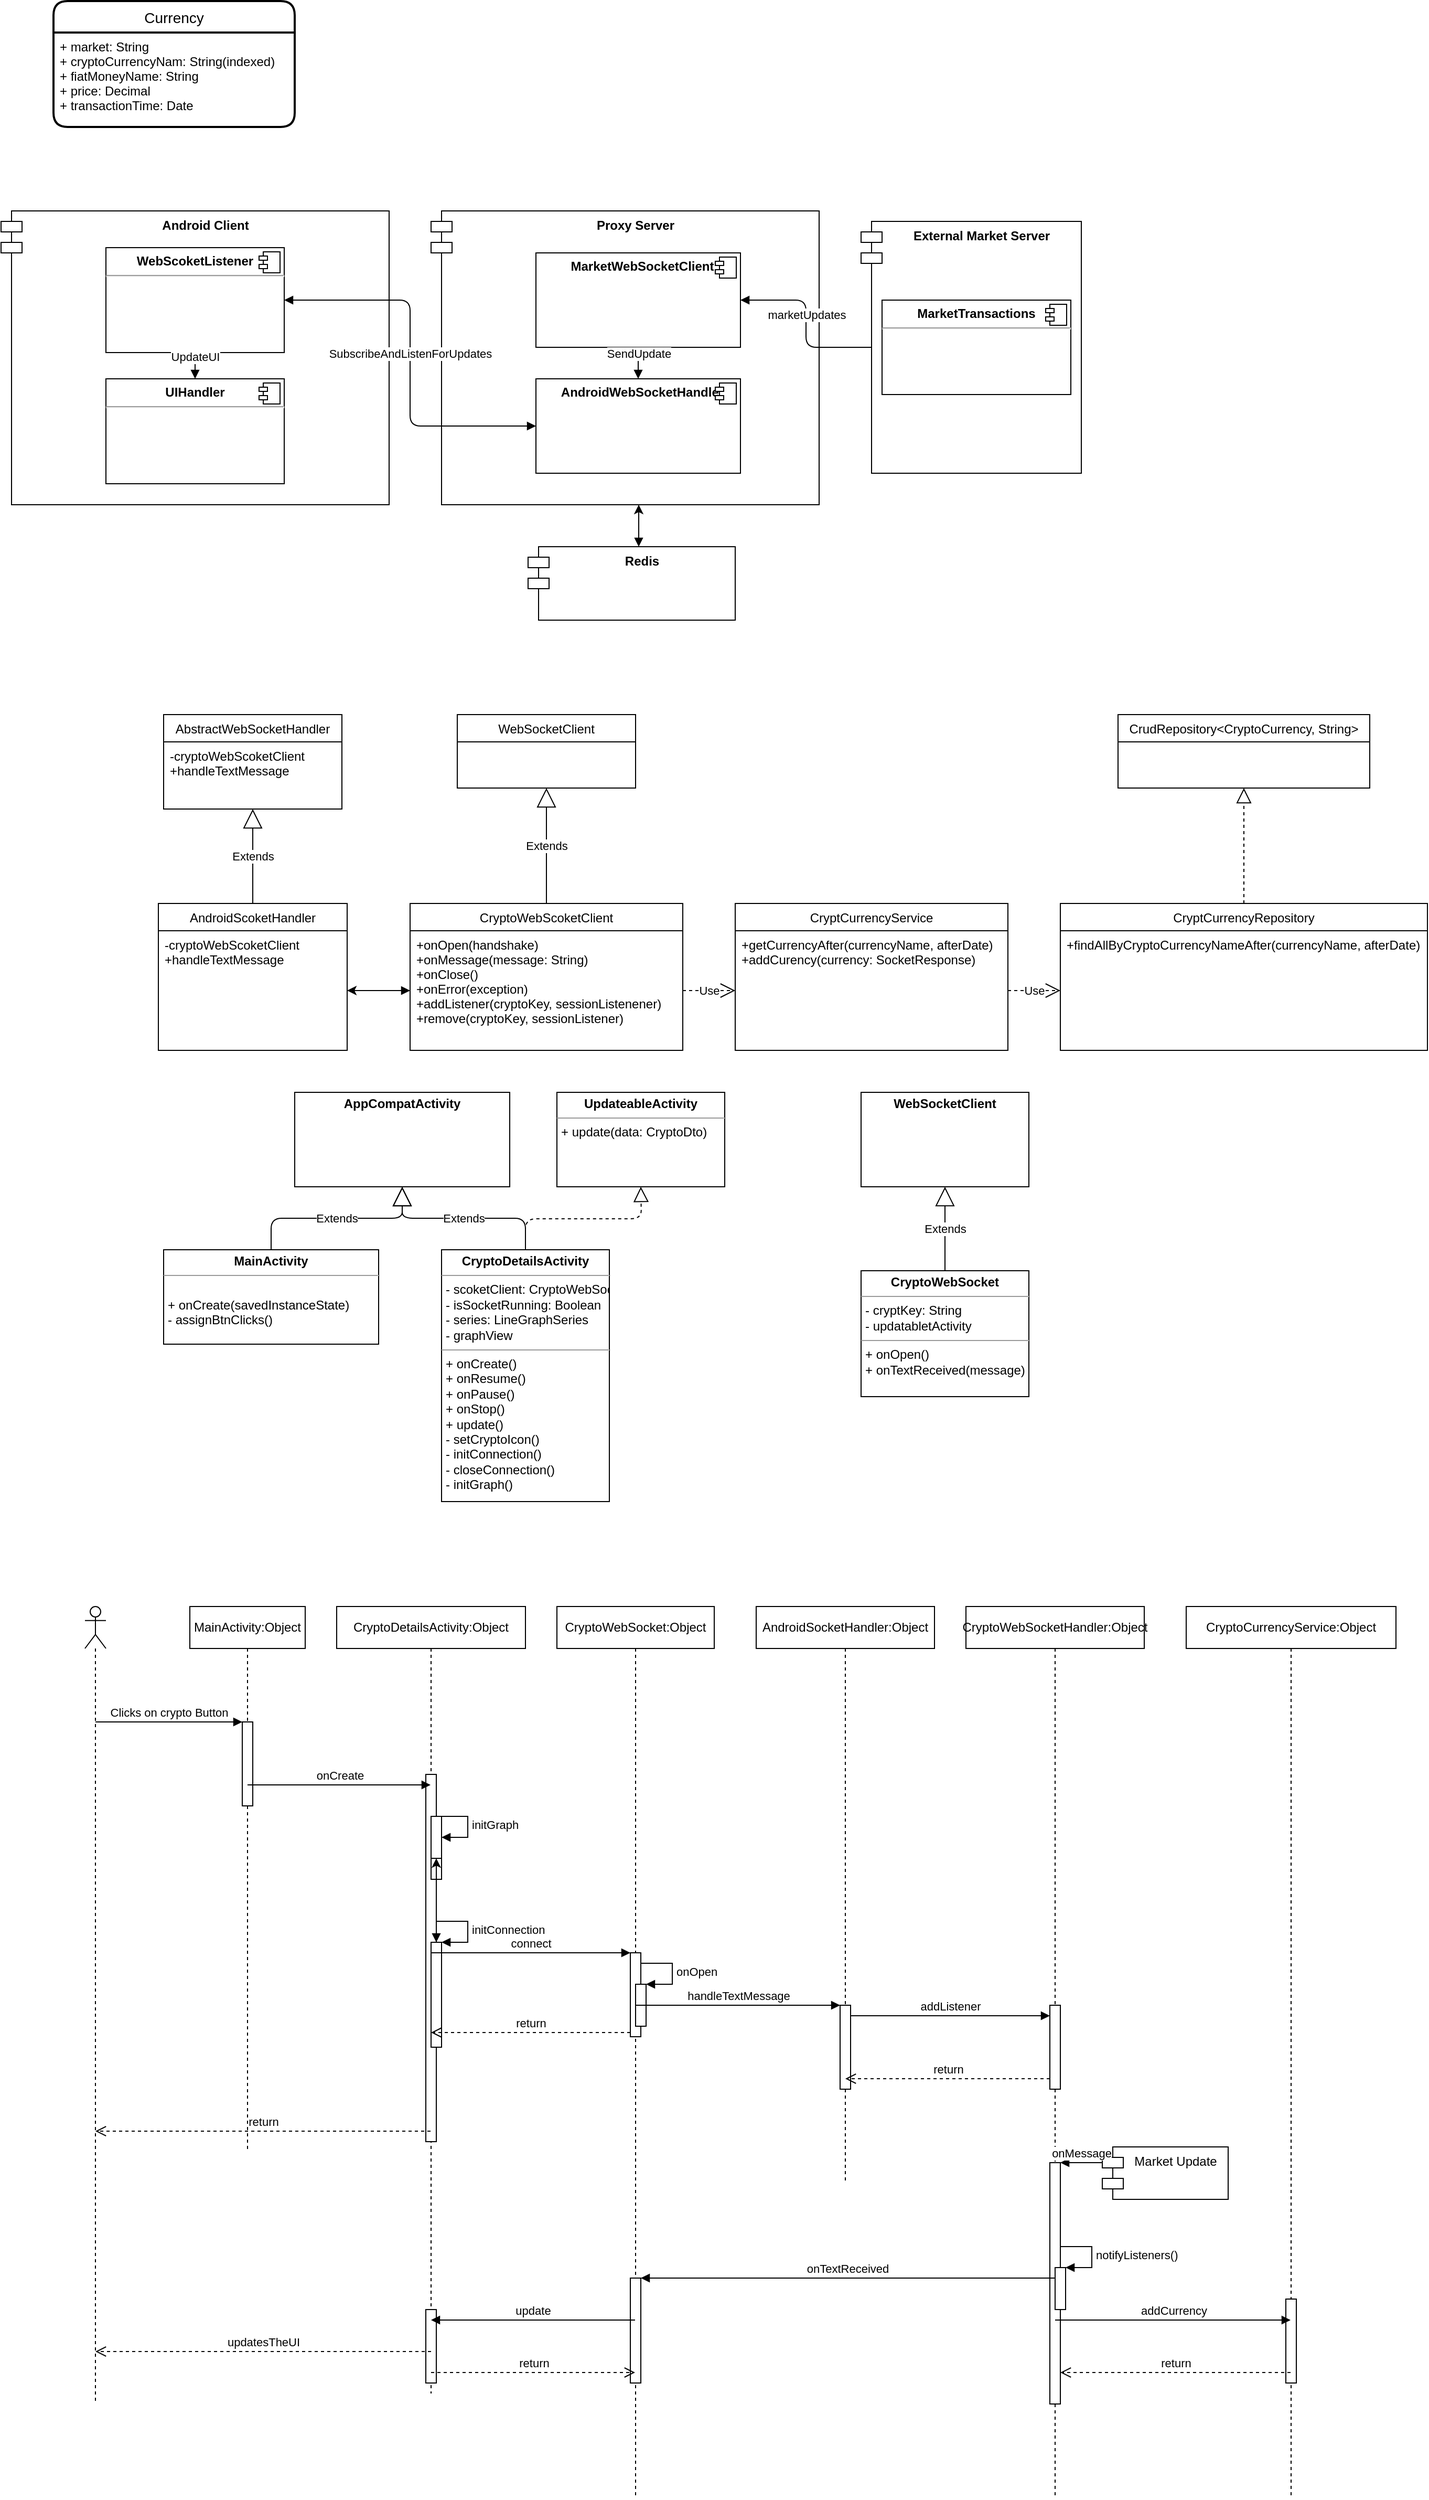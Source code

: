 <mxfile version="14.7.3" type="device"><diagram name="Page-1" id="6133507b-19e7-1e82-6fc7-422aa6c4b21f"><mxGraphModel dx="2896" dy="1134" grid="1" gridSize="10" guides="1" tooltips="1" connect="1" arrows="1" fold="1" page="1" pageScale="1" pageWidth="1100" pageHeight="850" background="#ffffff" math="0" shadow="0"><root><mxCell id="0"/><mxCell id="1" parent="0"/><mxCell id="9PEjkU5oWN6rD5nRbRcR-6" value="Currency" style="swimlane;childLayout=stackLayout;horizontal=1;startSize=30;horizontalStack=0;rounded=1;fontSize=14;fontStyle=0;strokeWidth=2;resizeParent=0;resizeLast=1;shadow=0;dashed=0;align=center;" parent="1" vertex="1"><mxGeometry x="80" y="50" width="230" height="120" as="geometry"/></mxCell><mxCell id="9PEjkU5oWN6rD5nRbRcR-7" value="+ market: String&#10;+ cryptoCurrencyNam: String(indexed)&#10;+ fiatMoneyName: String&#10;+ price: Decimal&#10;+ transactionTime: Date&#10;" style="align=left;strokeColor=none;fillColor=none;spacingLeft=4;fontSize=12;verticalAlign=top;resizable=0;rotatable=0;part=1;" parent="9PEjkU5oWN6rD5nRbRcR-6" vertex="1"><mxGeometry y="30" width="230" height="90" as="geometry"/></mxCell><mxCell id="2wKUM1KXtwyEPdWzvyKG-9" value="Android Client" style="shape=module;align=left;spacingLeft=20;align=center;verticalAlign=top;fontStyle=1" vertex="1" parent="1"><mxGeometry x="30" y="250" width="370" height="280" as="geometry"/></mxCell><mxCell id="2wKUM1KXtwyEPdWzvyKG-1" value="&lt;p style=&quot;margin: 0px ; margin-top: 6px ; text-align: center&quot;&gt;&lt;b&gt;WebScoketListener&lt;/b&gt;&lt;/p&gt;&lt;hr&gt;&lt;p style=&quot;margin: 0px ; margin-left: 8px&quot;&gt;&lt;br&gt;&lt;/p&gt;" style="align=left;overflow=fill;html=1;dropTarget=0;" vertex="1" parent="1"><mxGeometry x="130" y="285" width="170" height="100" as="geometry"/></mxCell><mxCell id="2wKUM1KXtwyEPdWzvyKG-2" value="" style="shape=component;jettyWidth=8;jettyHeight=4;" vertex="1" parent="2wKUM1KXtwyEPdWzvyKG-1"><mxGeometry x="1" width="20" height="20" relative="1" as="geometry"><mxPoint x="-24" y="4" as="offset"/></mxGeometry></mxCell><mxCell id="2wKUM1KXtwyEPdWzvyKG-10" value="&lt;p style=&quot;margin: 0px ; margin-top: 6px ; text-align: center&quot;&gt;&lt;b&gt;UIHandler&lt;/b&gt;&lt;/p&gt;&lt;hr&gt;&lt;p style=&quot;margin: 0px ; margin-left: 8px&quot;&gt;&lt;br&gt;&lt;/p&gt;" style="align=left;overflow=fill;html=1;dropTarget=0;" vertex="1" parent="1"><mxGeometry x="130" y="410" width="170" height="100" as="geometry"/></mxCell><mxCell id="2wKUM1KXtwyEPdWzvyKG-11" value="" style="shape=component;jettyWidth=8;jettyHeight=4;" vertex="1" parent="2wKUM1KXtwyEPdWzvyKG-10"><mxGeometry x="1" width="20" height="20" relative="1" as="geometry"><mxPoint x="-24" y="4" as="offset"/></mxGeometry></mxCell><mxCell id="2wKUM1KXtwyEPdWzvyKG-12" value="Proxy Server" style="shape=module;align=left;spacingLeft=20;align=center;verticalAlign=top;fontStyle=1" vertex="1" parent="1"><mxGeometry x="440" y="250" width="370" height="280" as="geometry"/></mxCell><mxCell id="2wKUM1KXtwyEPdWzvyKG-13" value="External Market Server" style="shape=module;align=left;spacingLeft=20;align=center;verticalAlign=top;fontStyle=1" vertex="1" parent="1"><mxGeometry x="850" y="260" width="210" height="240" as="geometry"/></mxCell><mxCell id="2wKUM1KXtwyEPdWzvyKG-3" value="&lt;p style=&quot;margin: 0px ; margin-top: 6px ; text-align: center&quot;&gt;&lt;/p&gt;&lt;p style=&quot;text-align: center ; margin: 0px 0px 0px 8px&quot;&gt;&lt;b&gt;MarketWebSocketClient&lt;/b&gt;&lt;/p&gt;&lt;p style=&quot;margin: 0px ; margin-left: 8px&quot;&gt;&lt;br&gt;&lt;/p&gt;" style="align=left;overflow=fill;html=1;dropTarget=0;" vertex="1" parent="1"><mxGeometry x="540" y="290" width="195" height="90" as="geometry"/></mxCell><mxCell id="2wKUM1KXtwyEPdWzvyKG-4" value="" style="shape=component;jettyWidth=8;jettyHeight=4;" vertex="1" parent="2wKUM1KXtwyEPdWzvyKG-3"><mxGeometry x="1" width="20" height="20" relative="1" as="geometry"><mxPoint x="-24" y="4" as="offset"/></mxGeometry></mxCell><mxCell id="2wKUM1KXtwyEPdWzvyKG-14" value="&lt;p style=&quot;margin: 0px ; margin-top: 6px ; text-align: center&quot;&gt;&lt;/p&gt;&lt;p style=&quot;text-align: center ; margin: 0px 0px 0px 8px&quot;&gt;&lt;b&gt;AndroidWebSocketHandler&lt;/b&gt;&lt;/p&gt;" style="align=left;overflow=fill;html=1;dropTarget=0;" vertex="1" parent="1"><mxGeometry x="540" y="410" width="195" height="90" as="geometry"/></mxCell><mxCell id="2wKUM1KXtwyEPdWzvyKG-15" value="" style="shape=component;jettyWidth=8;jettyHeight=4;" vertex="1" parent="2wKUM1KXtwyEPdWzvyKG-14"><mxGeometry x="1" width="20" height="20" relative="1" as="geometry"><mxPoint x="-24" y="4" as="offset"/></mxGeometry></mxCell><mxCell id="2wKUM1KXtwyEPdWzvyKG-16" value="&lt;p style=&quot;margin: 0px ; margin-top: 6px ; text-align: center&quot;&gt;&lt;b&gt;MarketTransactions&lt;/b&gt;&lt;/p&gt;&lt;hr&gt;&lt;p style=&quot;margin: 0px ; margin-left: 8px&quot;&gt;&lt;br&gt;&lt;br&gt;&lt;/p&gt;" style="align=left;overflow=fill;html=1;dropTarget=0;" vertex="1" parent="1"><mxGeometry x="870" y="335" width="180" height="90" as="geometry"/></mxCell><mxCell id="2wKUM1KXtwyEPdWzvyKG-17" value="" style="shape=component;jettyWidth=8;jettyHeight=4;" vertex="1" parent="2wKUM1KXtwyEPdWzvyKG-16"><mxGeometry x="1" width="20" height="20" relative="1" as="geometry"><mxPoint x="-24" y="4" as="offset"/></mxGeometry></mxCell><mxCell id="2wKUM1KXtwyEPdWzvyKG-18" value="marketUpdates" style="html=1;verticalAlign=bottom;endArrow=block;exitX=0;exitY=0.5;exitDx=10;exitDy=0;exitPerimeter=0;entryX=1;entryY=0.5;entryDx=0;entryDy=0;edgeStyle=elbowEdgeStyle;" edge="1" parent="1" source="2wKUM1KXtwyEPdWzvyKG-13" target="2wKUM1KXtwyEPdWzvyKG-3"><mxGeometry width="80" relative="1" as="geometry"><mxPoint x="840" y="420" as="sourcePoint"/><mxPoint x="920" y="420" as="targetPoint"/></mxGeometry></mxCell><mxCell id="2wKUM1KXtwyEPdWzvyKG-19" value="SubscribeAndListenForUpdates" style="html=1;verticalAlign=bottom;endArrow=block;entryX=0;entryY=0.5;entryDx=0;entryDy=0;exitX=1;exitY=0.5;exitDx=0;exitDy=0;edgeStyle=elbowEdgeStyle;startArrow=block;startFill=1;" edge="1" parent="1" source="2wKUM1KXtwyEPdWzvyKG-1" target="2wKUM1KXtwyEPdWzvyKG-14"><mxGeometry width="80" relative="1" as="geometry"><mxPoint x="340" y="360" as="sourcePoint"/><mxPoint x="420" y="360" as="targetPoint"/></mxGeometry></mxCell><mxCell id="2wKUM1KXtwyEPdWzvyKG-20" value="SendUpdate" style="html=1;verticalAlign=bottom;endArrow=block;exitX=0.5;exitY=1;exitDx=0;exitDy=0;entryX=0.5;entryY=0;entryDx=0;entryDy=0;" edge="1" parent="1" source="2wKUM1KXtwyEPdWzvyKG-3" target="2wKUM1KXtwyEPdWzvyKG-14"><mxGeometry width="80" relative="1" as="geometry"><mxPoint x="710" y="380" as="sourcePoint"/><mxPoint x="790" y="380" as="targetPoint"/></mxGeometry></mxCell><mxCell id="2wKUM1KXtwyEPdWzvyKG-21" value="UpdateUI" style="html=1;verticalAlign=bottom;endArrow=block;exitX=0.5;exitY=1;exitDx=0;exitDy=0;entryX=0.5;entryY=0;entryDx=0;entryDy=0;" edge="1" parent="1" source="2wKUM1KXtwyEPdWzvyKG-1" target="2wKUM1KXtwyEPdWzvyKG-10"><mxGeometry width="80" relative="1" as="geometry"><mxPoint x="647.5" y="390" as="sourcePoint"/><mxPoint x="647.5" y="420" as="targetPoint"/></mxGeometry></mxCell><mxCell id="2wKUM1KXtwyEPdWzvyKG-22" value="AndroidScoketHandler" style="swimlane;fontStyle=0;childLayout=stackLayout;horizontal=1;startSize=26;fillColor=none;horizontalStack=0;resizeParent=1;resizeParentMax=0;resizeLast=0;collapsible=1;marginBottom=0;" vertex="1" parent="1"><mxGeometry x="180" y="910" width="180" height="140" as="geometry"/></mxCell><mxCell id="2wKUM1KXtwyEPdWzvyKG-23" value="-cryptoWebScoketClient&#10;+handleTextMessage" style="text;strokeColor=none;fillColor=none;align=left;verticalAlign=top;spacingLeft=4;spacingRight=4;overflow=hidden;rotatable=0;points=[[0,0.5],[1,0.5]];portConstraint=eastwest;" vertex="1" parent="2wKUM1KXtwyEPdWzvyKG-22"><mxGeometry y="26" width="180" height="114" as="geometry"/></mxCell><mxCell id="2wKUM1KXtwyEPdWzvyKG-26" value="CryptoWebScoketClient" style="swimlane;fontStyle=0;childLayout=stackLayout;horizontal=1;startSize=26;fillColor=none;horizontalStack=0;resizeParent=1;resizeParentMax=0;resizeLast=0;collapsible=1;marginBottom=0;" vertex="1" parent="1"><mxGeometry x="420" y="910" width="260" height="140" as="geometry"/></mxCell><mxCell id="2wKUM1KXtwyEPdWzvyKG-27" value="+onOpen(handshake)&#10;+onMessage(message: String)&#10;+onClose()&#10;+onError(exception)&#10;+addListener(cryptoKey, sessionListenener)&#10;+remove(cryptoKey, sessionListener)" style="text;strokeColor=none;fillColor=none;align=left;verticalAlign=top;spacingLeft=4;spacingRight=4;overflow=hidden;rotatable=0;points=[[0,0.5],[1,0.5]];portConstraint=eastwest;" vertex="1" parent="2wKUM1KXtwyEPdWzvyKG-26"><mxGeometry y="26" width="260" height="114" as="geometry"/></mxCell><mxCell id="2wKUM1KXtwyEPdWzvyKG-28" style="edgeStyle=elbowEdgeStyle;rounded=0;orthogonalLoop=1;jettySize=auto;html=1;startArrow=block;startFill=1;" edge="1" parent="1" source="2wKUM1KXtwyEPdWzvyKG-27" target="2wKUM1KXtwyEPdWzvyKG-23"><mxGeometry relative="1" as="geometry"/></mxCell><mxCell id="2wKUM1KXtwyEPdWzvyKG-29" value="AbstractWebSocketHandler" style="swimlane;fontStyle=0;childLayout=stackLayout;horizontal=1;startSize=26;fillColor=none;horizontalStack=0;resizeParent=1;resizeParentMax=0;resizeLast=0;collapsible=1;marginBottom=0;" vertex="1" parent="1"><mxGeometry x="185" y="730" width="170" height="90" as="geometry"/></mxCell><mxCell id="2wKUM1KXtwyEPdWzvyKG-30" value="-cryptoWebScoketClient&#10;+handleTextMessage" style="text;strokeColor=none;fillColor=none;align=left;verticalAlign=top;spacingLeft=4;spacingRight=4;overflow=hidden;rotatable=0;points=[[0,0.5],[1,0.5]];portConstraint=eastwest;" vertex="1" parent="2wKUM1KXtwyEPdWzvyKG-29"><mxGeometry y="26" width="170" height="64" as="geometry"/></mxCell><mxCell id="2wKUM1KXtwyEPdWzvyKG-31" value="Extends" style="endArrow=block;endSize=16;endFill=0;html=1;exitX=0.5;exitY=0;exitDx=0;exitDy=0;" edge="1" parent="1" source="2wKUM1KXtwyEPdWzvyKG-22" target="2wKUM1KXtwyEPdWzvyKG-30"><mxGeometry width="160" relative="1" as="geometry"><mxPoint x="500" y="820" as="sourcePoint"/><mxPoint x="660" y="820" as="targetPoint"/></mxGeometry></mxCell><mxCell id="2wKUM1KXtwyEPdWzvyKG-32" value="WebSocketClient" style="swimlane;fontStyle=0;childLayout=stackLayout;horizontal=1;startSize=26;fillColor=none;horizontalStack=0;resizeParent=1;resizeParentMax=0;resizeLast=0;collapsible=1;marginBottom=0;" vertex="1" parent="1"><mxGeometry x="465" y="730" width="170" height="70" as="geometry"/></mxCell><mxCell id="2wKUM1KXtwyEPdWzvyKG-34" value="Extends" style="endArrow=block;endSize=16;endFill=0;html=1;exitX=0.5;exitY=0;exitDx=0;exitDy=0;entryX=0.5;entryY=1;entryDx=0;entryDy=0;" edge="1" parent="1" source="2wKUM1KXtwyEPdWzvyKG-26" target="2wKUM1KXtwyEPdWzvyKG-32"><mxGeometry width="160" relative="1" as="geometry"><mxPoint x="730" y="890" as="sourcePoint"/><mxPoint x="890" y="890" as="targetPoint"/></mxGeometry></mxCell><mxCell id="2wKUM1KXtwyEPdWzvyKG-35" value="Use" style="endArrow=open;endSize=12;dashed=1;html=1;exitX=1;exitY=0.5;exitDx=0;exitDy=0;entryX=0;entryY=0.5;entryDx=0;entryDy=0;" edge="1" parent="1" source="2wKUM1KXtwyEPdWzvyKG-27" target="2wKUM1KXtwyEPdWzvyKG-38"><mxGeometry width="160" relative="1" as="geometry"><mxPoint x="730" y="960" as="sourcePoint"/><mxPoint x="800" y="993" as="targetPoint"/></mxGeometry></mxCell><mxCell id="2wKUM1KXtwyEPdWzvyKG-37" value="CryptCurrencyService" style="swimlane;fontStyle=0;childLayout=stackLayout;horizontal=1;startSize=26;fillColor=none;horizontalStack=0;resizeParent=1;resizeParentMax=0;resizeLast=0;collapsible=1;marginBottom=0;" vertex="1" parent="1"><mxGeometry x="730" y="910" width="260" height="140" as="geometry"/></mxCell><mxCell id="2wKUM1KXtwyEPdWzvyKG-38" value="+getCurrencyAfter(currencyName, afterDate)&#10;+addCurency(currency: SocketResponse)" style="text;strokeColor=none;fillColor=none;align=left;verticalAlign=top;spacingLeft=4;spacingRight=4;overflow=hidden;rotatable=0;points=[[0,0.5],[1,0.5]];portConstraint=eastwest;" vertex="1" parent="2wKUM1KXtwyEPdWzvyKG-37"><mxGeometry y="26" width="260" height="114" as="geometry"/></mxCell><mxCell id="2wKUM1KXtwyEPdWzvyKG-41" value="CrudRepository&lt;CryptoCurrency, String&gt;" style="swimlane;fontStyle=0;childLayout=stackLayout;horizontal=1;startSize=26;fillColor=none;horizontalStack=0;resizeParent=1;resizeParentMax=0;resizeLast=0;collapsible=1;marginBottom=0;" vertex="1" parent="1"><mxGeometry x="1095" y="730" width="240" height="70" as="geometry"/></mxCell><mxCell id="2wKUM1KXtwyEPdWzvyKG-42" value="CryptCurrencyRepository" style="swimlane;fontStyle=0;childLayout=stackLayout;horizontal=1;startSize=26;fillColor=none;horizontalStack=0;resizeParent=1;resizeParentMax=0;resizeLast=0;collapsible=1;marginBottom=0;" vertex="1" parent="1"><mxGeometry x="1040" y="910" width="350" height="140" as="geometry"/></mxCell><mxCell id="2wKUM1KXtwyEPdWzvyKG-43" value="+findAllByCryptoCurrencyNameAfter(currencyName, afterDate)&#10;" style="text;strokeColor=none;fillColor=none;align=left;verticalAlign=top;spacingLeft=4;spacingRight=4;overflow=hidden;rotatable=0;points=[[0,0.5],[1,0.5]];portConstraint=eastwest;" vertex="1" parent="2wKUM1KXtwyEPdWzvyKG-42"><mxGeometry y="26" width="350" height="114" as="geometry"/></mxCell><mxCell id="2wKUM1KXtwyEPdWzvyKG-44" value="Use" style="endArrow=open;endSize=12;dashed=1;html=1;exitX=1;exitY=0.5;exitDx=0;exitDy=0;" edge="1" parent="1" source="2wKUM1KXtwyEPdWzvyKG-38" target="2wKUM1KXtwyEPdWzvyKG-43"><mxGeometry width="160" relative="1" as="geometry"><mxPoint x="690" y="1003" as="sourcePoint"/><mxPoint x="740" y="1003" as="targetPoint"/></mxGeometry></mxCell><mxCell id="2wKUM1KXtwyEPdWzvyKG-46" value="" style="edgeStyle=elbowEdgeStyle;rounded=0;orthogonalLoop=1;jettySize=auto;html=1;startArrow=block;startFill=1;" edge="1" parent="1" source="2wKUM1KXtwyEPdWzvyKG-45"><mxGeometry relative="1" as="geometry"><mxPoint x="638" y="530" as="targetPoint"/></mxGeometry></mxCell><mxCell id="2wKUM1KXtwyEPdWzvyKG-45" value="Redis" style="shape=module;align=left;spacingLeft=20;align=center;verticalAlign=top;fontStyle=1" vertex="1" parent="1"><mxGeometry x="532.5" y="570" width="197.5" height="70" as="geometry"/></mxCell><mxCell id="2wKUM1KXtwyEPdWzvyKG-48" value="" style="endArrow=block;dashed=1;endFill=0;endSize=12;html=1;exitX=0.5;exitY=0;exitDx=0;exitDy=0;entryX=0.5;entryY=1;entryDx=0;entryDy=0;" edge="1" parent="1" source="2wKUM1KXtwyEPdWzvyKG-42" target="2wKUM1KXtwyEPdWzvyKG-41"><mxGeometry width="160" relative="1" as="geometry"><mxPoint x="1410" y="860" as="sourcePoint"/><mxPoint x="1570" y="860" as="targetPoint"/></mxGeometry></mxCell><mxCell id="2wKUM1KXtwyEPdWzvyKG-50" value="&lt;p style=&quot;margin: 0px ; margin-top: 4px ; text-align: center&quot;&gt;&lt;b&gt;MainActivity&lt;/b&gt;&lt;/p&gt;&lt;hr size=&quot;1&quot;&gt;&lt;p style=&quot;margin: 0px ; margin-left: 4px&quot;&gt;&lt;br&gt;&lt;/p&gt;&lt;p style=&quot;margin: 0px ; margin-left: 4px&quot;&gt;+ onCreate(savedInstanceState)&lt;/p&gt;&lt;p style=&quot;margin: 0px ; margin-left: 4px&quot;&gt;- assignBtnClicks()&lt;/p&gt;" style="verticalAlign=top;align=left;overflow=fill;fontSize=12;fontFamily=Helvetica;html=1;" vertex="1" parent="1"><mxGeometry x="185" y="1240" width="205" height="90" as="geometry"/></mxCell><mxCell id="2wKUM1KXtwyEPdWzvyKG-52" value="&lt;p style=&quot;margin: 0px ; margin-top: 4px ; text-align: center&quot;&gt;&lt;b&gt;CryptoDetailsActivity&lt;/b&gt;&lt;/p&gt;&lt;hr size=&quot;1&quot;&gt;&lt;p style=&quot;margin: 0px ; margin-left: 4px&quot;&gt;- scoketClient: CryptoWebSocket&lt;/p&gt;&lt;p style=&quot;margin: 0px ; margin-left: 4px&quot;&gt;- isSocketRunning: Boolean&lt;/p&gt;&lt;p style=&quot;margin: 0px ; margin-left: 4px&quot;&gt;- series: LineGraphSeries&lt;/p&gt;&lt;p style=&quot;margin: 0px ; margin-left: 4px&quot;&gt;- graphView&lt;/p&gt;&lt;hr size=&quot;1&quot;&gt;&lt;p style=&quot;margin: 0px ; margin-left: 4px&quot;&gt;+ onCreate()&lt;/p&gt;&lt;p style=&quot;margin: 0px ; margin-left: 4px&quot;&gt;+ onResume()&lt;/p&gt;&lt;p style=&quot;margin: 0px ; margin-left: 4px&quot;&gt;+ onPause()&lt;/p&gt;&lt;p style=&quot;margin: 0px ; margin-left: 4px&quot;&gt;+ onStop()&lt;/p&gt;&lt;p style=&quot;margin: 0px ; margin-left: 4px&quot;&gt;+ update()&lt;/p&gt;&lt;p style=&quot;margin: 0px ; margin-left: 4px&quot;&gt;- setCryptoIcon()&lt;/p&gt;&lt;p style=&quot;margin: 0px ; margin-left: 4px&quot;&gt;- initConnection()&lt;/p&gt;&lt;p style=&quot;margin: 0px ; margin-left: 4px&quot;&gt;- closeConnection()&lt;/p&gt;&lt;p style=&quot;margin: 0px ; margin-left: 4px&quot;&gt;- initGraph()&lt;/p&gt;" style="verticalAlign=top;align=left;overflow=fill;fontSize=12;fontFamily=Helvetica;html=1;" vertex="1" parent="1"><mxGeometry x="450" y="1240" width="160" height="240" as="geometry"/></mxCell><mxCell id="2wKUM1KXtwyEPdWzvyKG-53" value="&lt;p style=&quot;margin: 0px ; margin-top: 4px ; text-align: center&quot;&gt;&lt;b&gt;AppCompatActivity&lt;/b&gt;&lt;/p&gt;" style="verticalAlign=top;align=left;overflow=fill;fontSize=12;fontFamily=Helvetica;html=1;" vertex="1" parent="1"><mxGeometry x="310" y="1090" width="205" height="90" as="geometry"/></mxCell><mxCell id="2wKUM1KXtwyEPdWzvyKG-54" value="Extends" style="endArrow=block;endSize=16;endFill=0;html=1;exitX=0.5;exitY=0;exitDx=0;exitDy=0;entryX=0.5;entryY=1;entryDx=0;entryDy=0;edgeStyle=orthogonalEdgeStyle;" edge="1" parent="1" source="2wKUM1KXtwyEPdWzvyKG-50" target="2wKUM1KXtwyEPdWzvyKG-53"><mxGeometry width="160" relative="1" as="geometry"><mxPoint x="230" y="1200" as="sourcePoint"/><mxPoint x="390" y="1200" as="targetPoint"/></mxGeometry></mxCell><mxCell id="2wKUM1KXtwyEPdWzvyKG-55" value="Extends" style="endArrow=block;endSize=16;endFill=0;html=1;exitX=0.5;exitY=0;exitDx=0;exitDy=0;entryX=0.5;entryY=1;entryDx=0;entryDy=0;edgeStyle=orthogonalEdgeStyle;" edge="1" parent="1" source="2wKUM1KXtwyEPdWzvyKG-52" target="2wKUM1KXtwyEPdWzvyKG-53"><mxGeometry width="160" relative="1" as="geometry"><mxPoint x="297.5" y="1250.0" as="sourcePoint"/><mxPoint x="610" y="1200" as="targetPoint"/></mxGeometry></mxCell><mxCell id="2wKUM1KXtwyEPdWzvyKG-58" value="&lt;p style=&quot;margin: 0px ; margin-top: 4px ; text-align: center&quot;&gt;&lt;b&gt;UpdateableActivity&lt;/b&gt;&lt;/p&gt;&lt;hr size=&quot;1&quot;&gt;&lt;p style=&quot;margin: 0px ; margin-left: 4px&quot;&gt;&lt;/p&gt;&lt;p style=&quot;margin: 0px ; margin-left: 4px&quot;&gt;+ update(data: CryptoDto)&lt;/p&gt;" style="verticalAlign=top;align=left;overflow=fill;fontSize=12;fontFamily=Helvetica;html=1;" vertex="1" parent="1"><mxGeometry x="560" y="1090" width="160" height="90" as="geometry"/></mxCell><mxCell id="2wKUM1KXtwyEPdWzvyKG-59" value="" style="endArrow=block;dashed=1;endFill=0;endSize=12;html=1;exitX=0.5;exitY=0;exitDx=0;exitDy=0;edgeStyle=orthogonalEdgeStyle;" edge="1" parent="1" source="2wKUM1KXtwyEPdWzvyKG-52"><mxGeometry width="160" relative="1" as="geometry"><mxPoint x="660" y="1210" as="sourcePoint"/><mxPoint x="640" y="1180" as="targetPoint"/></mxGeometry></mxCell><mxCell id="2wKUM1KXtwyEPdWzvyKG-61" value="&lt;p style=&quot;margin: 0px ; margin-top: 4px ; text-align: center&quot;&gt;&lt;b&gt;CryptoWebSocket&lt;/b&gt;&lt;/p&gt;&lt;hr size=&quot;1&quot;&gt;&lt;p style=&quot;margin: 0px ; margin-left: 4px&quot;&gt;- cryptKey: String&lt;/p&gt;&lt;p style=&quot;margin: 0px ; margin-left: 4px&quot;&gt;- updatabletActivity&lt;/p&gt;&lt;hr size=&quot;1&quot;&gt;&lt;p style=&quot;margin: 0px ; margin-left: 4px&quot;&gt;+ onOpen()&lt;/p&gt;&lt;p style=&quot;margin: 0px ; margin-left: 4px&quot;&gt;+ onTextReceived(message)&lt;/p&gt;" style="verticalAlign=top;align=left;overflow=fill;fontSize=12;fontFamily=Helvetica;html=1;" vertex="1" parent="1"><mxGeometry x="850" y="1260" width="160" height="120" as="geometry"/></mxCell><mxCell id="2wKUM1KXtwyEPdWzvyKG-64" value="&lt;p style=&quot;margin: 0px ; margin-top: 4px ; text-align: center&quot;&gt;&lt;b&gt;WebSocketClient&lt;/b&gt;&lt;/p&gt;" style="verticalAlign=top;align=left;overflow=fill;fontSize=12;fontFamily=Helvetica;html=1;" vertex="1" parent="1"><mxGeometry x="850" y="1090" width="160" height="90" as="geometry"/></mxCell><mxCell id="2wKUM1KXtwyEPdWzvyKG-65" value="Extends" style="endArrow=block;endSize=16;endFill=0;html=1;exitX=0.5;exitY=0;exitDx=0;exitDy=0;entryX=0.5;entryY=1;entryDx=0;entryDy=0;" edge="1" parent="1" source="2wKUM1KXtwyEPdWzvyKG-61" target="2wKUM1KXtwyEPdWzvyKG-64"><mxGeometry width="160" relative="1" as="geometry"><mxPoint x="1030" y="1220" as="sourcePoint"/><mxPoint x="1190" y="1220" as="targetPoint"/></mxGeometry></mxCell><mxCell id="2wKUM1KXtwyEPdWzvyKG-66" value="" style="shape=umlLifeline;participant=umlActor;perimeter=lifelinePerimeter;whiteSpace=wrap;html=1;container=1;collapsible=0;recursiveResize=0;verticalAlign=top;spacingTop=36;outlineConnect=0;" vertex="1" parent="1"><mxGeometry x="110" y="1580" width="20" height="760" as="geometry"/></mxCell><mxCell id="2wKUM1KXtwyEPdWzvyKG-67" value="Market Update" style="shape=module;align=left;spacingLeft=20;align=center;verticalAlign=top;" vertex="1" parent="1"><mxGeometry x="1080" y="2095" width="120" height="50" as="geometry"/></mxCell><mxCell id="2wKUM1KXtwyEPdWzvyKG-68" value="MainActivity:Object" style="shape=umlLifeline;perimeter=lifelinePerimeter;whiteSpace=wrap;html=1;container=1;collapsible=0;recursiveResize=0;outlineConnect=0;" vertex="1" parent="1"><mxGeometry x="210" y="1580" width="110" height="520" as="geometry"/></mxCell><mxCell id="2wKUM1KXtwyEPdWzvyKG-71" value="" style="html=1;points=[];perimeter=orthogonalPerimeter;" vertex="1" parent="2wKUM1KXtwyEPdWzvyKG-68"><mxGeometry x="50" y="110" width="10" height="80" as="geometry"/></mxCell><mxCell id="2wKUM1KXtwyEPdWzvyKG-72" value="Clicks on crypto Button" style="html=1;verticalAlign=bottom;endArrow=block;entryX=0;entryY=0;" edge="1" target="2wKUM1KXtwyEPdWzvyKG-71" parent="1" source="2wKUM1KXtwyEPdWzvyKG-66"><mxGeometry relative="1" as="geometry"><mxPoint x="185" y="1690" as="sourcePoint"/></mxGeometry></mxCell><mxCell id="2wKUM1KXtwyEPdWzvyKG-74" value="CryptoDetailsActivity:Object" style="shape=umlLifeline;perimeter=lifelinePerimeter;whiteSpace=wrap;html=1;container=1;collapsible=0;recursiveResize=0;outlineConnect=0;" vertex="1" parent="1"><mxGeometry x="350" y="1580" width="180" height="750" as="geometry"/></mxCell><mxCell id="2wKUM1KXtwyEPdWzvyKG-75" value="" style="html=1;points=[];perimeter=orthogonalPerimeter;" vertex="1" parent="2wKUM1KXtwyEPdWzvyKG-74"><mxGeometry x="85" y="160" width="10" height="350" as="geometry"/></mxCell><mxCell id="2wKUM1KXtwyEPdWzvyKG-79" value="" style="html=1;points=[];perimeter=orthogonalPerimeter;" vertex="1" parent="2wKUM1KXtwyEPdWzvyKG-74"><mxGeometry x="90" y="220" width="10" height="40" as="geometry"/></mxCell><mxCell id="2wKUM1KXtwyEPdWzvyKG-80" value="initGraph" style="edgeStyle=orthogonalEdgeStyle;html=1;align=left;spacingLeft=2;endArrow=block;rounded=0;entryX=1;entryY=0;" edge="1" target="2wKUM1KXtwyEPdWzvyKG-79" parent="2wKUM1KXtwyEPdWzvyKG-74"><mxGeometry relative="1" as="geometry"><mxPoint x="95" y="200" as="sourcePoint"/><Array as="points"><mxPoint x="125" y="200"/></Array></mxGeometry></mxCell><mxCell id="2wKUM1KXtwyEPdWzvyKG-90" value="" style="edgeStyle=orthogonalEdgeStyle;rounded=0;orthogonalLoop=1;jettySize=auto;html=1;startArrow=block;startFill=1;" edge="1" parent="2wKUM1KXtwyEPdWzvyKG-74" source="2wKUM1KXtwyEPdWzvyKG-81" target="2wKUM1KXtwyEPdWzvyKG-89"><mxGeometry relative="1" as="geometry"/></mxCell><mxCell id="2wKUM1KXtwyEPdWzvyKG-81" value="" style="html=1;points=[];perimeter=orthogonalPerimeter;" vertex="1" parent="2wKUM1KXtwyEPdWzvyKG-74"><mxGeometry x="90" y="320" width="10" height="100" as="geometry"/></mxCell><mxCell id="2wKUM1KXtwyEPdWzvyKG-82" value="initConnection" style="edgeStyle=orthogonalEdgeStyle;html=1;align=left;spacingLeft=2;endArrow=block;rounded=0;entryX=1;entryY=0;" edge="1" target="2wKUM1KXtwyEPdWzvyKG-81" parent="2wKUM1KXtwyEPdWzvyKG-74"><mxGeometry relative="1" as="geometry"><mxPoint x="95" y="300" as="sourcePoint"/><Array as="points"><mxPoint x="125" y="300"/></Array></mxGeometry></mxCell><mxCell id="2wKUM1KXtwyEPdWzvyKG-89" value="" style="html=1;points=[];perimeter=orthogonalPerimeter;" vertex="1" parent="2wKUM1KXtwyEPdWzvyKG-74"><mxGeometry x="90" y="200" width="10" height="40" as="geometry"/></mxCell><mxCell id="2wKUM1KXtwyEPdWzvyKG-126" value="" style="html=1;points=[];perimeter=orthogonalPerimeter;" vertex="1" parent="2wKUM1KXtwyEPdWzvyKG-74"><mxGeometry x="85" y="670" width="10" height="70" as="geometry"/></mxCell><mxCell id="2wKUM1KXtwyEPdWzvyKG-129" value="updatesTheUI" style="html=1;verticalAlign=bottom;endArrow=open;dashed=1;endSize=8;" edge="1" parent="2wKUM1KXtwyEPdWzvyKG-74" target="2wKUM1KXtwyEPdWzvyKG-66"><mxGeometry relative="1" as="geometry"><mxPoint x="90" y="710" as="sourcePoint"/><mxPoint x="10" y="710" as="targetPoint"/></mxGeometry></mxCell><mxCell id="2wKUM1KXtwyEPdWzvyKG-76" value="onCreate" style="html=1;verticalAlign=bottom;endArrow=block;" edge="1" parent="1" source="2wKUM1KXtwyEPdWzvyKG-68" target="2wKUM1KXtwyEPdWzvyKG-74"><mxGeometry width="80" relative="1" as="geometry"><mxPoint x="330" y="1740" as="sourcePoint"/><mxPoint x="440" y="1730" as="targetPoint"/><Array as="points"><mxPoint x="390" y="1750"/></Array></mxGeometry></mxCell><mxCell id="2wKUM1KXtwyEPdWzvyKG-85" value="CryptoWebSocket:Object" style="shape=umlLifeline;perimeter=lifelinePerimeter;whiteSpace=wrap;html=1;container=1;collapsible=0;recursiveResize=0;outlineConnect=0;" vertex="1" parent="1"><mxGeometry x="560" y="1580" width="150" height="850" as="geometry"/></mxCell><mxCell id="2wKUM1KXtwyEPdWzvyKG-92" value="" style="html=1;points=[];perimeter=orthogonalPerimeter;" vertex="1" parent="2wKUM1KXtwyEPdWzvyKG-85"><mxGeometry x="70" y="330" width="10" height="80" as="geometry"/></mxCell><mxCell id="2wKUM1KXtwyEPdWzvyKG-99" value="" style="html=1;points=[];perimeter=orthogonalPerimeter;" vertex="1" parent="2wKUM1KXtwyEPdWzvyKG-85"><mxGeometry x="75" y="360" width="10" height="40" as="geometry"/></mxCell><mxCell id="2wKUM1KXtwyEPdWzvyKG-100" value="onOpen" style="edgeStyle=orthogonalEdgeStyle;html=1;align=left;spacingLeft=2;endArrow=block;rounded=0;entryX=1;entryY=0;" edge="1" target="2wKUM1KXtwyEPdWzvyKG-99" parent="2wKUM1KXtwyEPdWzvyKG-85"><mxGeometry relative="1" as="geometry"><mxPoint x="80" y="340" as="sourcePoint"/><Array as="points"><mxPoint x="110" y="340"/></Array></mxGeometry></mxCell><mxCell id="2wKUM1KXtwyEPdWzvyKG-123" value="" style="html=1;points=[];perimeter=orthogonalPerimeter;" vertex="1" parent="2wKUM1KXtwyEPdWzvyKG-85"><mxGeometry x="70" y="640" width="10" height="100" as="geometry"/></mxCell><mxCell id="2wKUM1KXtwyEPdWzvyKG-91" value="return" style="html=1;verticalAlign=bottom;endArrow=open;dashed=1;endSize=8;" edge="1" parent="1" source="2wKUM1KXtwyEPdWzvyKG-74" target="2wKUM1KXtwyEPdWzvyKG-66"><mxGeometry relative="1" as="geometry"><mxPoint x="460" y="2040" as="sourcePoint"/><mxPoint x="380" y="2040" as="targetPoint"/><Array as="points"><mxPoint x="400" y="2080"/></Array></mxGeometry></mxCell><mxCell id="2wKUM1KXtwyEPdWzvyKG-93" value="connect" style="html=1;verticalAlign=bottom;endArrow=block;entryX=0;entryY=0;" edge="1" target="2wKUM1KXtwyEPdWzvyKG-92" parent="1" source="2wKUM1KXtwyEPdWzvyKG-74"><mxGeometry relative="1" as="geometry"><mxPoint x="640" y="1910" as="sourcePoint"/></mxGeometry></mxCell><mxCell id="2wKUM1KXtwyEPdWzvyKG-94" value="return" style="html=1;verticalAlign=bottom;endArrow=open;dashed=1;endSize=8;exitX=0;exitY=0.95;" edge="1" source="2wKUM1KXtwyEPdWzvyKG-92" parent="1" target="2wKUM1KXtwyEPdWzvyKG-74"><mxGeometry relative="1" as="geometry"><mxPoint x="640" y="1986" as="targetPoint"/></mxGeometry></mxCell><mxCell id="2wKUM1KXtwyEPdWzvyKG-101" value="AndroidSocketHandler:Object" style="shape=umlLifeline;perimeter=lifelinePerimeter;whiteSpace=wrap;html=1;container=1;collapsible=0;recursiveResize=0;outlineConnect=0;" vertex="1" parent="1"><mxGeometry x="750" y="1580" width="170" height="550" as="geometry"/></mxCell><mxCell id="2wKUM1KXtwyEPdWzvyKG-107" value="" style="html=1;points=[];perimeter=orthogonalPerimeter;" vertex="1" parent="2wKUM1KXtwyEPdWzvyKG-101"><mxGeometry x="80" y="380" width="10" height="80" as="geometry"/></mxCell><mxCell id="2wKUM1KXtwyEPdWzvyKG-112" value="addListener" style="html=1;verticalAlign=bottom;endArrow=block;" edge="1" parent="2wKUM1KXtwyEPdWzvyKG-101" target="2wKUM1KXtwyEPdWzvyKG-111"><mxGeometry width="80" relative="1" as="geometry"><mxPoint x="90" y="390" as="sourcePoint"/><mxPoint x="170" y="390" as="targetPoint"/></mxGeometry></mxCell><mxCell id="2wKUM1KXtwyEPdWzvyKG-108" value="handleTextMessage" style="html=1;verticalAlign=bottom;endArrow=block;entryX=0;entryY=0;" edge="1" target="2wKUM1KXtwyEPdWzvyKG-107" parent="1" source="2wKUM1KXtwyEPdWzvyKG-85"><mxGeometry relative="1" as="geometry"><mxPoint x="760" y="1960" as="sourcePoint"/></mxGeometry></mxCell><mxCell id="2wKUM1KXtwyEPdWzvyKG-110" value="CryptoWebSocketHandler:Object" style="shape=umlLifeline;perimeter=lifelinePerimeter;whiteSpace=wrap;html=1;container=1;collapsible=0;recursiveResize=0;outlineConnect=0;" vertex="1" parent="1"><mxGeometry x="950" y="1580" width="170" height="850" as="geometry"/></mxCell><mxCell id="2wKUM1KXtwyEPdWzvyKG-111" value="" style="html=1;points=[];perimeter=orthogonalPerimeter;" vertex="1" parent="2wKUM1KXtwyEPdWzvyKG-110"><mxGeometry x="80" y="380" width="10" height="80" as="geometry"/></mxCell><mxCell id="2wKUM1KXtwyEPdWzvyKG-117" value="" style="html=1;points=[];perimeter=orthogonalPerimeter;" vertex="1" parent="2wKUM1KXtwyEPdWzvyKG-110"><mxGeometry x="80" y="530" width="10" height="230" as="geometry"/></mxCell><mxCell id="2wKUM1KXtwyEPdWzvyKG-121" value="" style="html=1;points=[];perimeter=orthogonalPerimeter;" vertex="1" parent="2wKUM1KXtwyEPdWzvyKG-110"><mxGeometry x="85" y="630" width="10" height="40" as="geometry"/></mxCell><mxCell id="2wKUM1KXtwyEPdWzvyKG-122" value="notifyListeners()" style="edgeStyle=orthogonalEdgeStyle;html=1;align=left;spacingLeft=2;endArrow=block;rounded=0;entryX=1;entryY=0;" edge="1" target="2wKUM1KXtwyEPdWzvyKG-121" parent="2wKUM1KXtwyEPdWzvyKG-110"><mxGeometry relative="1" as="geometry"><mxPoint x="90" y="610" as="sourcePoint"/><Array as="points"><mxPoint x="120" y="610"/></Array></mxGeometry></mxCell><mxCell id="2wKUM1KXtwyEPdWzvyKG-113" value="return" style="html=1;verticalAlign=bottom;endArrow=open;dashed=1;endSize=8;" edge="1" parent="1" source="2wKUM1KXtwyEPdWzvyKG-111" target="2wKUM1KXtwyEPdWzvyKG-101"><mxGeometry relative="1" as="geometry"><mxPoint x="1020" y="2020" as="sourcePoint"/><mxPoint x="940" y="2020" as="targetPoint"/><Array as="points"><mxPoint x="980" y="2030"/></Array></mxGeometry></mxCell><mxCell id="2wKUM1KXtwyEPdWzvyKG-118" value="onMessage" style="html=1;verticalAlign=bottom;endArrow=block;entryX=1;entryY=0;exitX=0;exitY=0;exitDx=0;exitDy=15;exitPerimeter=0;" edge="1" target="2wKUM1KXtwyEPdWzvyKG-117" parent="1" source="2wKUM1KXtwyEPdWzvyKG-67"><mxGeometry relative="1" as="geometry"><mxPoint x="1100" y="2110" as="sourcePoint"/></mxGeometry></mxCell><mxCell id="2wKUM1KXtwyEPdWzvyKG-120" value="CryptoCurrencyService:Object" style="shape=umlLifeline;perimeter=lifelinePerimeter;whiteSpace=wrap;html=1;container=1;collapsible=0;recursiveResize=0;outlineConnect=0;" vertex="1" parent="1"><mxGeometry x="1160" y="1580" width="200" height="850" as="geometry"/></mxCell><mxCell id="2wKUM1KXtwyEPdWzvyKG-130" value="" style="html=1;points=[];perimeter=orthogonalPerimeter;" vertex="1" parent="2wKUM1KXtwyEPdWzvyKG-120"><mxGeometry x="95" y="660" width="10" height="80" as="geometry"/></mxCell><mxCell id="2wKUM1KXtwyEPdWzvyKG-124" value="onTextReceived" style="html=1;verticalAlign=bottom;endArrow=block;entryX=1;entryY=0;" edge="1" target="2wKUM1KXtwyEPdWzvyKG-123" parent="1" source="2wKUM1KXtwyEPdWzvyKG-110"><mxGeometry relative="1" as="geometry"><mxPoint x="700" y="2220" as="sourcePoint"/></mxGeometry></mxCell><mxCell id="2wKUM1KXtwyEPdWzvyKG-127" value="update" style="html=1;verticalAlign=bottom;endArrow=block;" edge="1" parent="1" source="2wKUM1KXtwyEPdWzvyKG-85" target="2wKUM1KXtwyEPdWzvyKG-74"><mxGeometry relative="1" as="geometry"><mxPoint x="1044.5" y="2230" as="sourcePoint"/><mxPoint x="650" y="2230" as="targetPoint"/><Array as="points"><mxPoint x="560" y="2260"/></Array></mxGeometry></mxCell><mxCell id="2wKUM1KXtwyEPdWzvyKG-128" value="return" style="html=1;verticalAlign=bottom;endArrow=open;dashed=1;endSize=8;" edge="1" parent="1" source="2wKUM1KXtwyEPdWzvyKG-74" target="2wKUM1KXtwyEPdWzvyKG-85"><mxGeometry relative="1" as="geometry"><mxPoint x="550" y="2350" as="sourcePoint"/><mxPoint x="470" y="2350" as="targetPoint"/><Array as="points"><mxPoint x="560" y="2310"/></Array></mxGeometry></mxCell><mxCell id="2wKUM1KXtwyEPdWzvyKG-131" value="addCurrency" style="html=1;verticalAlign=bottom;endArrow=block;" edge="1" parent="1" source="2wKUM1KXtwyEPdWzvyKG-110" target="2wKUM1KXtwyEPdWzvyKG-120"><mxGeometry relative="1" as="geometry"><mxPoint x="1044.5" y="2230" as="sourcePoint"/><mxPoint x="650" y="2230" as="targetPoint"/><Array as="points"><mxPoint x="1130" y="2260"/></Array></mxGeometry></mxCell><mxCell id="2wKUM1KXtwyEPdWzvyKG-132" value="return" style="html=1;verticalAlign=bottom;endArrow=open;dashed=1;endSize=8;" edge="1" parent="1" source="2wKUM1KXtwyEPdWzvyKG-120" target="2wKUM1KXtwyEPdWzvyKG-117"><mxGeometry relative="1" as="geometry"><mxPoint x="1190" y="2310" as="sourcePoint"/><mxPoint x="1110" y="2310" as="targetPoint"/><Array as="points"><mxPoint x="1230" y="2310"/></Array></mxGeometry></mxCell></root></mxGraphModel></diagram></mxfile>